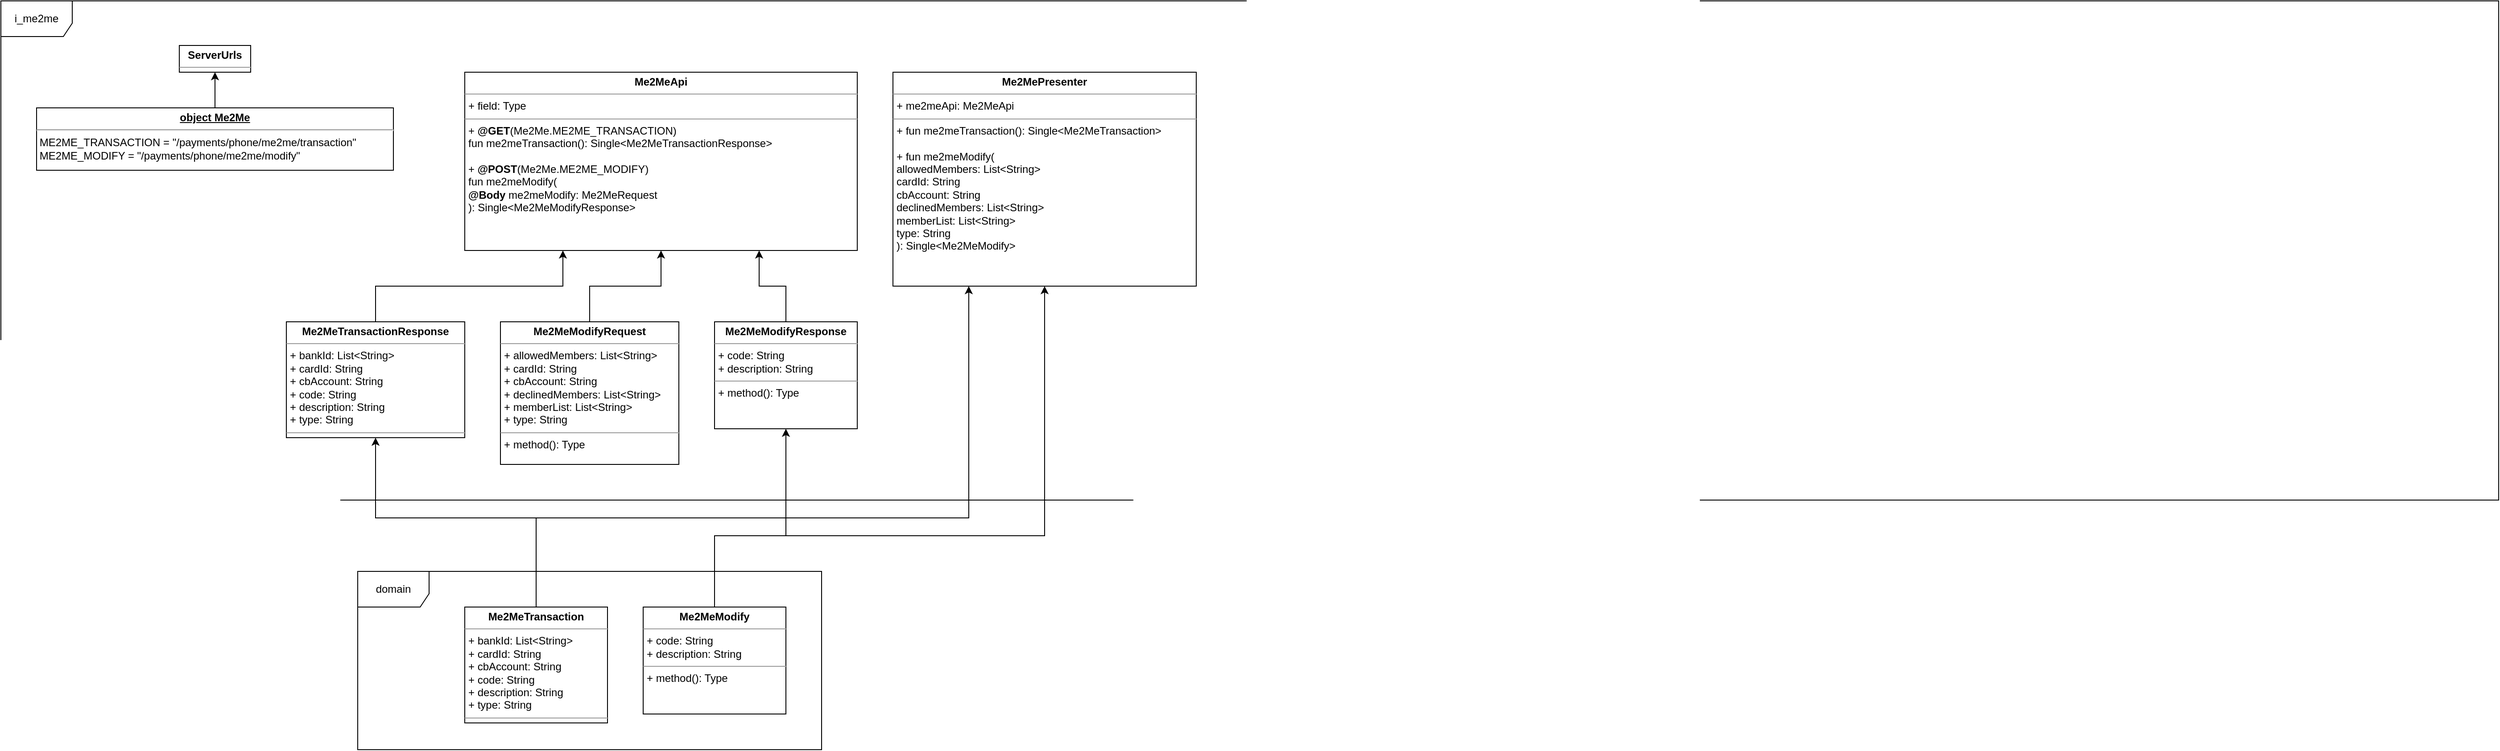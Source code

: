 <mxfile version="15.7.3" type="github">
  <diagram id="gR-Iq4hhyVUKYChUKCiO" name="Page-1">
    <mxGraphModel dx="1422" dy="772" grid="1" gridSize="10" guides="1" tooltips="1" connect="1" arrows="1" fold="1" page="1" pageScale="1" pageWidth="850" pageHeight="1100" math="0" shadow="0">
      <root>
        <mxCell id="0" />
        <mxCell id="1" parent="0" />
        <mxCell id="5Wr3TJJhSt7KaW0Q5IkL-6" value="i_me2me" style="shape=umlFrame;whiteSpace=wrap;html=1;width=80;height=40;" vertex="1" parent="1">
          <mxGeometry x="40" y="40" width="2800" height="560" as="geometry" />
        </mxCell>
        <mxCell id="5Wr3TJJhSt7KaW0Q5IkL-7" value="&lt;p style=&quot;margin: 0px ; margin-top: 4px ; text-align: center&quot;&gt;&lt;b&gt;ServerUrls&lt;/b&gt;&lt;/p&gt;&lt;hr size=&quot;1&quot;&gt;" style="verticalAlign=top;align=left;overflow=fill;fontSize=12;fontFamily=Helvetica;html=1;" vertex="1" parent="1">
          <mxGeometry x="240" y="90" width="80" height="30" as="geometry" />
        </mxCell>
        <mxCell id="5Wr3TJJhSt7KaW0Q5IkL-8" value="&lt;p style=&quot;margin: 0px ; margin-top: 4px ; text-align: center&quot;&gt;&lt;b&gt;Me2MeApi&lt;/b&gt;&lt;/p&gt;&lt;hr size=&quot;1&quot;&gt;&lt;p style=&quot;margin: 0px ; margin-left: 4px&quot;&gt;+ field: Type&lt;/p&gt;&lt;hr size=&quot;1&quot;&gt;&lt;p style=&quot;margin: 0px ; margin-left: 4px&quot;&gt;+ &lt;b&gt;@GET&lt;/b&gt;(Me2Me.ME2ME_TRANSACTION)&lt;/p&gt;&lt;p style=&quot;margin: 0px ; margin-left: 4px&quot;&gt;fun me2meTransaction(): Single&amp;lt;Me2MeTransactionResponse&amp;gt;&lt;/p&gt;&lt;p style=&quot;margin: 0px ; margin-left: 4px&quot;&gt;&lt;br&gt;&lt;/p&gt;&lt;p style=&quot;margin: 0px ; margin-left: 4px&quot;&gt;+ &lt;b&gt;@POST&lt;/b&gt;(Me2Me.ME2ME_MODIFY)&lt;/p&gt;&lt;p style=&quot;margin: 0px ; margin-left: 4px&quot;&gt;fun me2meModify(&lt;/p&gt;&lt;p style=&quot;margin: 0px ; margin-left: 4px&quot;&gt;&lt;b&gt;@Body&lt;/b&gt; me2meModify: Me2MeRequest&lt;br&gt;&lt;/p&gt;&lt;p style=&quot;margin: 0px ; margin-left: 4px&quot;&gt;): Single&amp;lt;Me2MeModifyResponse&amp;gt;&lt;br&gt;&lt;/p&gt;" style="verticalAlign=top;align=left;overflow=fill;fontSize=12;fontFamily=Helvetica;html=1;" vertex="1" parent="1">
          <mxGeometry x="560" y="120" width="440" height="200" as="geometry" />
        </mxCell>
        <mxCell id="5Wr3TJJhSt7KaW0Q5IkL-9" style="edgeStyle=orthogonalEdgeStyle;rounded=0;orthogonalLoop=1;jettySize=auto;html=1;entryX=0.5;entryY=1;entryDx=0;entryDy=0;" edge="1" parent="1" source="5Wr3TJJhSt7KaW0Q5IkL-10" target="5Wr3TJJhSt7KaW0Q5IkL-7">
          <mxGeometry relative="1" as="geometry" />
        </mxCell>
        <mxCell id="5Wr3TJJhSt7KaW0Q5IkL-10" value="&lt;p style=&quot;margin: 0px ; margin-top: 4px ; text-align: center ; text-decoration: underline&quot;&gt;&lt;b&gt;object Me2Me&lt;br&gt;&lt;/b&gt;&lt;/p&gt;&lt;hr&gt;&lt;div&gt;&amp;nbsp;ME2ME_TRANSACTION = &quot;/payments/phone/me2me/transaction&quot;&lt;/div&gt;&lt;div&gt;&amp;nbsp;ME2ME_MODIFY = &quot;/payments/phone/me2me/modify&quot;&lt;/div&gt;" style="verticalAlign=top;align=left;overflow=fill;fontSize=12;fontFamily=Helvetica;html=1;" vertex="1" parent="1">
          <mxGeometry x="80" y="160" width="400" height="70" as="geometry" />
        </mxCell>
        <mxCell id="5Wr3TJJhSt7KaW0Q5IkL-17" style="edgeStyle=orthogonalEdgeStyle;rounded=0;orthogonalLoop=1;jettySize=auto;html=1;entryX=0.25;entryY=1;entryDx=0;entryDy=0;" edge="1" parent="1" source="5Wr3TJJhSt7KaW0Q5IkL-11" target="5Wr3TJJhSt7KaW0Q5IkL-8">
          <mxGeometry relative="1" as="geometry" />
        </mxCell>
        <mxCell id="5Wr3TJJhSt7KaW0Q5IkL-11" value="&lt;p style=&quot;margin: 0px ; margin-top: 4px ; text-align: center&quot;&gt;&lt;b&gt;Me2MeTransactionResponse&lt;/b&gt;&lt;/p&gt;&lt;hr size=&quot;1&quot;&gt;&lt;p style=&quot;margin: 0px ; margin-left: 4px&quot;&gt;+ bankId: List&amp;lt;String&amp;gt;&lt;/p&gt;&lt;p style=&quot;margin: 0px ; margin-left: 4px&quot;&gt;+ cardId: String&lt;/p&gt;&lt;p style=&quot;margin: 0px ; margin-left: 4px&quot;&gt;+ cbAccount: String&lt;/p&gt;&lt;p style=&quot;margin: 0px ; margin-left: 4px&quot;&gt;+ code: String&lt;/p&gt;&lt;p style=&quot;margin: 0px ; margin-left: 4px&quot;&gt;+ description: String&lt;/p&gt;&lt;p style=&quot;margin: 0px ; margin-left: 4px&quot;&gt;+ type: String&lt;br&gt;&lt;/p&gt;&lt;hr size=&quot;1&quot;&gt;" style="verticalAlign=top;align=left;overflow=fill;fontSize=12;fontFamily=Helvetica;html=1;" vertex="1" parent="1">
          <mxGeometry x="360" y="400" width="200" height="130" as="geometry" />
        </mxCell>
        <mxCell id="5Wr3TJJhSt7KaW0Q5IkL-18" style="edgeStyle=orthogonalEdgeStyle;rounded=0;orthogonalLoop=1;jettySize=auto;html=1;entryX=0.5;entryY=1;entryDx=0;entryDy=0;" edge="1" parent="1" source="5Wr3TJJhSt7KaW0Q5IkL-14" target="5Wr3TJJhSt7KaW0Q5IkL-8">
          <mxGeometry relative="1" as="geometry" />
        </mxCell>
        <mxCell id="5Wr3TJJhSt7KaW0Q5IkL-14" value="&lt;p style=&quot;margin: 0px ; margin-top: 4px ; text-align: center&quot;&gt;&lt;b&gt;Me2MeModifyRequest&lt;/b&gt;&lt;/p&gt;&lt;hr size=&quot;1&quot;&gt;&lt;p style=&quot;margin: 0px ; margin-left: 4px&quot;&gt;+ allowedMembers: List&amp;lt;String&amp;gt;&lt;/p&gt;&lt;p style=&quot;margin: 0px ; margin-left: 4px&quot;&gt;+ cardId: String&lt;/p&gt;&lt;p style=&quot;margin: 0px ; margin-left: 4px&quot;&gt;+ cbAccount: String&lt;/p&gt;&lt;p style=&quot;margin: 0px ; margin-left: 4px&quot;&gt;+ declinedMembers: List&amp;lt;String&amp;gt;&lt;/p&gt;&lt;p style=&quot;margin: 0px ; margin-left: 4px&quot;&gt;+ memberList: List&amp;lt;String&amp;gt;&lt;/p&gt;&lt;p style=&quot;margin: 0px ; margin-left: 4px&quot;&gt;+ type: String&lt;br&gt;&lt;/p&gt;&lt;hr size=&quot;1&quot;&gt;&lt;p style=&quot;margin: 0px ; margin-left: 4px&quot;&gt;+ method(): Type&lt;/p&gt;" style="verticalAlign=top;align=left;overflow=fill;fontSize=12;fontFamily=Helvetica;html=1;" vertex="1" parent="1">
          <mxGeometry x="600" y="400" width="200" height="160" as="geometry" />
        </mxCell>
        <mxCell id="5Wr3TJJhSt7KaW0Q5IkL-19" style="edgeStyle=orthogonalEdgeStyle;rounded=0;orthogonalLoop=1;jettySize=auto;html=1;entryX=0.75;entryY=1;entryDx=0;entryDy=0;" edge="1" parent="1" source="5Wr3TJJhSt7KaW0Q5IkL-16" target="5Wr3TJJhSt7KaW0Q5IkL-8">
          <mxGeometry relative="1" as="geometry" />
        </mxCell>
        <mxCell id="5Wr3TJJhSt7KaW0Q5IkL-16" value="&lt;p style=&quot;margin: 0px ; margin-top: 4px ; text-align: center&quot;&gt;&lt;b&gt;Me2MeModifyResponse&lt;/b&gt;&lt;/p&gt;&lt;hr size=&quot;1&quot;&gt;&lt;p style=&quot;margin: 0px ; margin-left: 4px&quot;&gt;+ code: String&lt;/p&gt;&lt;p style=&quot;margin: 0px ; margin-left: 4px&quot;&gt;+ description: String&lt;br&gt;&lt;/p&gt;&lt;hr size=&quot;1&quot;&gt;&lt;p style=&quot;margin: 0px ; margin-left: 4px&quot;&gt;+ method(): Type&lt;/p&gt;" style="verticalAlign=top;align=left;overflow=fill;fontSize=12;fontFamily=Helvetica;html=1;" vertex="1" parent="1">
          <mxGeometry x="840" y="400" width="160" height="120" as="geometry" />
        </mxCell>
        <mxCell id="5Wr3TJJhSt7KaW0Q5IkL-21" value="domain" style="shape=umlFrame;whiteSpace=wrap;html=1;width=80;height=40;" vertex="1" parent="1">
          <mxGeometry x="440" y="680" width="520" height="200" as="geometry" />
        </mxCell>
        <mxCell id="5Wr3TJJhSt7KaW0Q5IkL-24" style="edgeStyle=orthogonalEdgeStyle;rounded=0;orthogonalLoop=1;jettySize=auto;html=1;entryX=0.5;entryY=1;entryDx=0;entryDy=0;exitX=0.5;exitY=0;exitDx=0;exitDy=0;" edge="1" parent="1" source="5Wr3TJJhSt7KaW0Q5IkL-23" target="5Wr3TJJhSt7KaW0Q5IkL-11">
          <mxGeometry relative="1" as="geometry">
            <Array as="points">
              <mxPoint x="640" y="620" />
              <mxPoint x="460" y="620" />
            </Array>
          </mxGeometry>
        </mxCell>
        <mxCell id="5Wr3TJJhSt7KaW0Q5IkL-30" style="edgeStyle=orthogonalEdgeStyle;rounded=0;orthogonalLoop=1;jettySize=auto;html=1;entryX=0.25;entryY=1;entryDx=0;entryDy=0;exitX=0.5;exitY=0;exitDx=0;exitDy=0;" edge="1" parent="1" source="5Wr3TJJhSt7KaW0Q5IkL-23" target="5Wr3TJJhSt7KaW0Q5IkL-29">
          <mxGeometry relative="1" as="geometry">
            <Array as="points">
              <mxPoint x="640" y="620" />
              <mxPoint x="1125" y="620" />
            </Array>
          </mxGeometry>
        </mxCell>
        <mxCell id="5Wr3TJJhSt7KaW0Q5IkL-23" value="&lt;p style=&quot;margin: 0px ; margin-top: 4px ; text-align: center&quot;&gt;&lt;b&gt;Me2MeTransaction&lt;/b&gt;&lt;/p&gt;&lt;hr size=&quot;1&quot;&gt;&lt;p style=&quot;margin: 0px ; margin-left: 4px&quot;&gt;+ bankId: List&amp;lt;String&amp;gt;&lt;/p&gt;&lt;p style=&quot;margin: 0px ; margin-left: 4px&quot;&gt;+ cardId: String&lt;/p&gt;&lt;p style=&quot;margin: 0px ; margin-left: 4px&quot;&gt;+ cbAccount: String&lt;/p&gt;&lt;p style=&quot;margin: 0px ; margin-left: 4px&quot;&gt;+ code: String&lt;/p&gt;&lt;p style=&quot;margin: 0px ; margin-left: 4px&quot;&gt;+ description: String&lt;/p&gt;&lt;p style=&quot;margin: 0px ; margin-left: 4px&quot;&gt;+ type: String&lt;br&gt;&lt;/p&gt;&lt;hr size=&quot;1&quot;&gt;" style="verticalAlign=top;align=left;overflow=fill;fontSize=12;fontFamily=Helvetica;html=1;" vertex="1" parent="1">
          <mxGeometry x="560" y="720" width="160" height="130" as="geometry" />
        </mxCell>
        <mxCell id="5Wr3TJJhSt7KaW0Q5IkL-28" style="edgeStyle=orthogonalEdgeStyle;rounded=0;orthogonalLoop=1;jettySize=auto;html=1;entryX=0.5;entryY=1;entryDx=0;entryDy=0;" edge="1" parent="1" source="5Wr3TJJhSt7KaW0Q5IkL-26" target="5Wr3TJJhSt7KaW0Q5IkL-16">
          <mxGeometry relative="1" as="geometry">
            <Array as="points">
              <mxPoint x="840" y="640" />
              <mxPoint x="920" y="640" />
            </Array>
          </mxGeometry>
        </mxCell>
        <mxCell id="5Wr3TJJhSt7KaW0Q5IkL-31" style="edgeStyle=orthogonalEdgeStyle;rounded=0;orthogonalLoop=1;jettySize=auto;html=1;entryX=0.5;entryY=1;entryDx=0;entryDy=0;exitX=0.5;exitY=0;exitDx=0;exitDy=0;" edge="1" parent="1" source="5Wr3TJJhSt7KaW0Q5IkL-26" target="5Wr3TJJhSt7KaW0Q5IkL-29">
          <mxGeometry relative="1" as="geometry">
            <Array as="points">
              <mxPoint x="840" y="640" />
              <mxPoint x="1210" y="640" />
            </Array>
          </mxGeometry>
        </mxCell>
        <mxCell id="5Wr3TJJhSt7KaW0Q5IkL-26" value="&lt;p style=&quot;margin: 0px ; margin-top: 4px ; text-align: center&quot;&gt;&lt;b&gt;Me2MeModify&lt;/b&gt;&lt;/p&gt;&lt;hr size=&quot;1&quot;&gt;&lt;p style=&quot;margin: 0px ; margin-left: 4px&quot;&gt;+ code: String&lt;/p&gt;&lt;p style=&quot;margin: 0px ; margin-left: 4px&quot;&gt;+ description: String&lt;br&gt;&lt;/p&gt;&lt;hr size=&quot;1&quot;&gt;&lt;p style=&quot;margin: 0px ; margin-left: 4px&quot;&gt;+ method(): Type&lt;/p&gt;" style="verticalAlign=top;align=left;overflow=fill;fontSize=12;fontFamily=Helvetica;html=1;" vertex="1" parent="1">
          <mxGeometry x="760" y="720" width="160" height="120" as="geometry" />
        </mxCell>
        <mxCell id="5Wr3TJJhSt7KaW0Q5IkL-29" value="&lt;p style=&quot;margin: 0px ; margin-top: 4px ; text-align: center&quot;&gt;&lt;b&gt;Me2MePresenter&lt;/b&gt;&lt;br&gt;&lt;/p&gt;&lt;hr size=&quot;1&quot;&gt;&lt;p style=&quot;margin: 0px ; margin-left: 4px&quot;&gt;+ me2meApi: Me2MeApi&lt;/p&gt;&lt;hr size=&quot;1&quot;&gt;&lt;p style=&quot;margin: 0px ; margin-left: 4px&quot;&gt;+ fun me2meTransaction(): Single&amp;lt;Me2MeTransaction&amp;gt;&lt;/p&gt;&lt;p style=&quot;margin: 0px ; margin-left: 4px&quot;&gt;&lt;br&gt;&lt;/p&gt;&lt;p style=&quot;margin: 0px ; margin-left: 4px&quot;&gt;+ fun me2meModify(&lt;/p&gt;&lt;p style=&quot;margin: 0px ; margin-left: 4px&quot;&gt;allowedMembers: List&amp;lt;String&amp;gt;&lt;/p&gt;&lt;p style=&quot;margin: 0px ; margin-left: 4px&quot;&gt;cardId: String&lt;/p&gt;&lt;p style=&quot;margin: 0px ; margin-left: 4px&quot;&gt;cbAccount: String&lt;/p&gt;&lt;p style=&quot;margin: 0px ; margin-left: 4px&quot;&gt;declinedMembers: List&amp;lt;String&amp;gt;&lt;/p&gt;&lt;p style=&quot;margin: 0px ; margin-left: 4px&quot;&gt;memberList: List&amp;lt;String&amp;gt;&lt;br&gt;&lt;/p&gt;&lt;p style=&quot;margin: 0px ; margin-left: 4px&quot;&gt;type: String&lt;/p&gt;&lt;p style=&quot;margin: 0px ; margin-left: 4px&quot;&gt;): Single&amp;lt;Me2MeModify&amp;gt;&lt;br&gt;&lt;/p&gt;" style="verticalAlign=top;align=left;overflow=fill;fontSize=12;fontFamily=Helvetica;html=1;" vertex="1" parent="1">
          <mxGeometry x="1040" y="120" width="340" height="240" as="geometry" />
        </mxCell>
      </root>
    </mxGraphModel>
  </diagram>
</mxfile>
